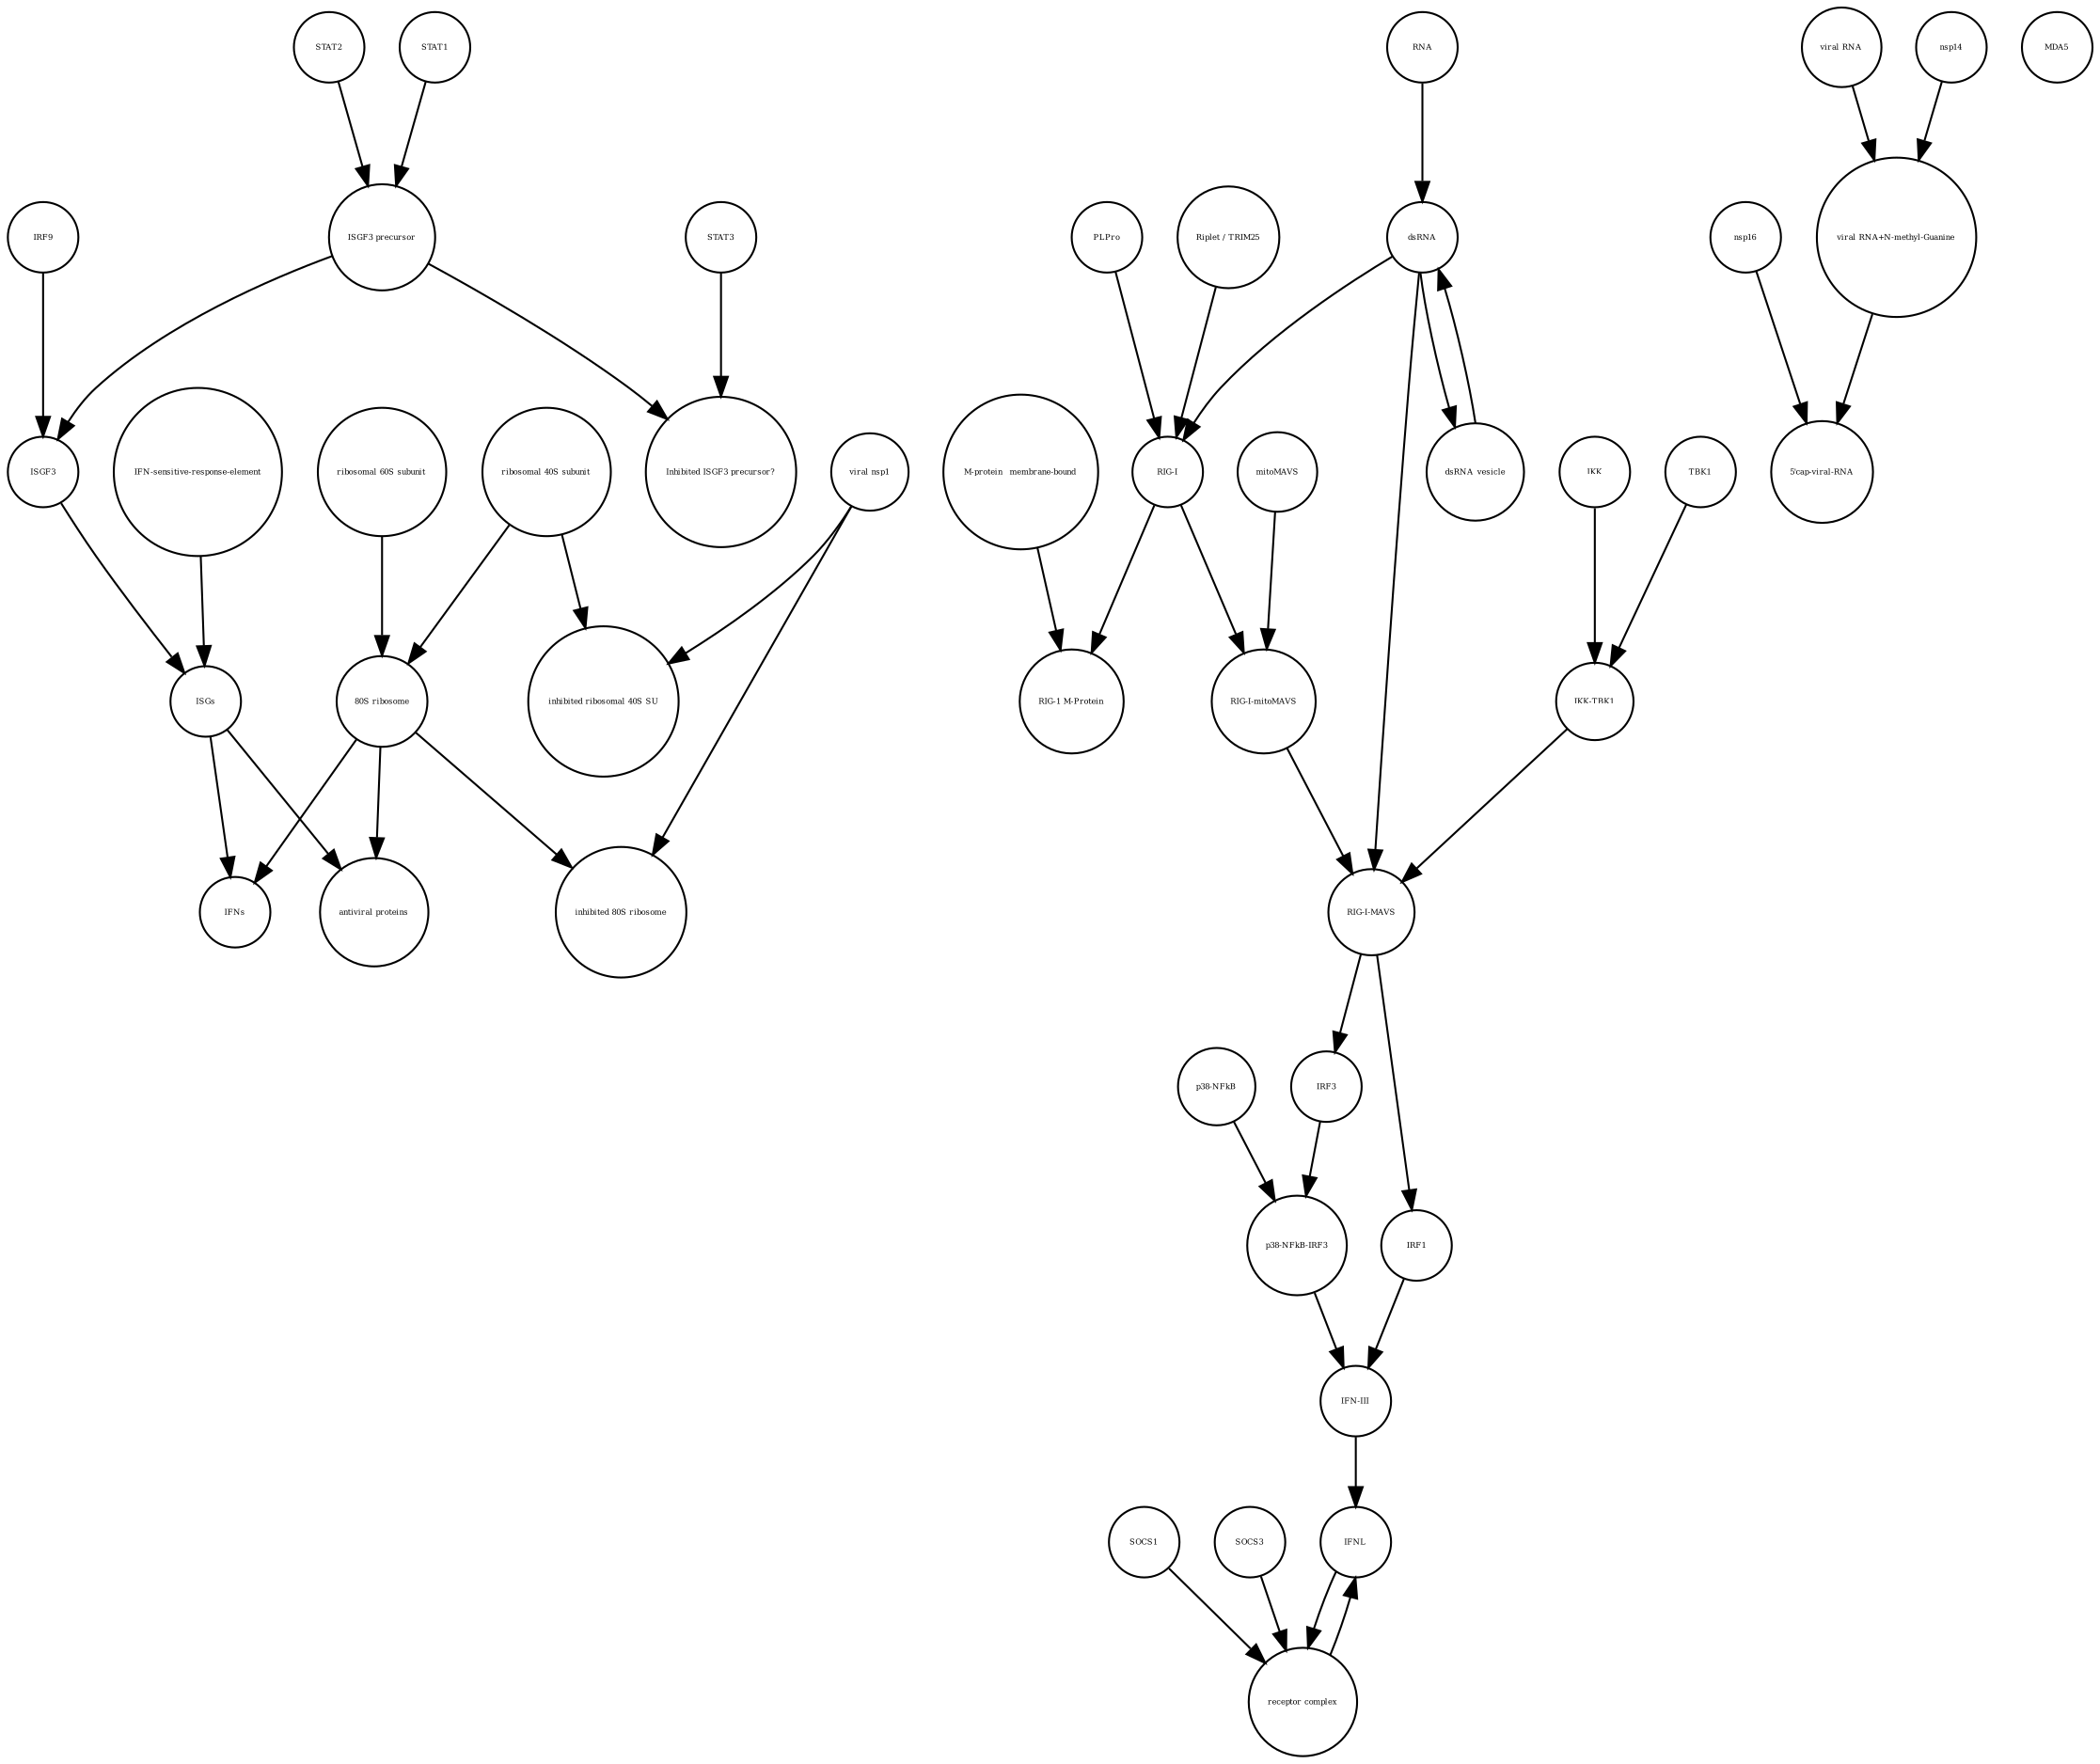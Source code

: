 strict digraph  {
"80S ribosome" [annotation="", bipartite=0, cls=complex, fontsize=4, label="80S ribosome", shape=circle];
IRF9 [annotation="", bipartite=0, cls=macromolecule, fontsize=4, label=IRF9, shape=circle];
"RIG-I-MAVS" [annotation="", bipartite=0, cls=complex, fontsize=4, label="RIG-I-MAVS", shape=circle];
"inhibited ribosomal 40S SU" [annotation="urn_miriam_doi_10.1101%2F2020.05.18.102467", bipartite=0, cls=complex, fontsize=4, label="inhibited ribosomal 40S SU", shape=circle];
"antiviral proteins" [annotation="", bipartite=0, cls=macromolecule, fontsize=4, label="antiviral proteins", shape=circle];
"ribosomal 60S subunit" [annotation="", bipartite=0, cls=complex, fontsize=4, label="ribosomal 60S subunit", shape=circle];
dsRNA [annotation="", bipartite=0, cls="nucleic acid feature", fontsize=4, label=dsRNA, shape=circle];
IKK [annotation="", bipartite=0, cls=macromolecule, fontsize=4, label=IKK, shape=circle];
"RIG-I" [annotation="", bipartite=0, cls=macromolecule, fontsize=4, label="RIG-I", shape=circle];
STAT2 [annotation="", bipartite=0, cls=macromolecule, fontsize=4, label=STAT2, shape=circle];
"M-protein_ membrane-bound" [annotation="", bipartite=0, cls=macromolecule, fontsize=4, label="M-protein_ membrane-bound", shape=circle];
"5'cap-viral-RNA" [annotation="", bipartite=0, cls="nucleic acid feature", fontsize=4, label="5'cap-viral-RNA", shape=circle];
ISGF3 [annotation="", bipartite=0, cls=complex, fontsize=4, label=ISGF3, shape=circle];
dsRNA_vesicle [annotation="", bipartite=0, cls="nucleic acid feature", fontsize=4, label=dsRNA_vesicle, shape=circle];
RNA [annotation="", bipartite=0, cls="nucleic acid feature", fontsize=4, label=RNA, shape=circle];
"Inhibited ISGF3 precursor?" [annotation="", bipartite=0, cls=complex, fontsize=4, label="Inhibited ISGF3 precursor?", shape=circle];
"inhibited 80S ribosome" [annotation="", bipartite=0, cls=complex, fontsize=4, label="inhibited 80S ribosome", shape=circle];
IFNL [annotation="", bipartite=0, cls=macromolecule, fontsize=4, label=IFNL, shape=circle];
"IFN-sensitive-response-element" [annotation="", bipartite=0, cls="nucleic acid feature", fontsize=4, label="IFN-sensitive-response-element", shape=circle];
"ISGF3 precursor" [annotation="", bipartite=0, cls=complex, fontsize=4, label="ISGF3 precursor", shape=circle];
IFNs [annotation="", bipartite=0, cls=macromolecule, fontsize=4, label=IFNs, shape=circle];
TBK1 [annotation="", bipartite=0, cls=macromolecule, fontsize=4, label=TBK1, shape=circle];
ISGs [annotation="", bipartite=0, cls="nucleic acid feature", fontsize=4, label=ISGs, shape=circle];
IRF1 [annotation="", bipartite=0, cls=macromolecule, fontsize=4, label=IRF1, shape=circle];
mitoMAVS [annotation="", bipartite=0, cls=macromolecule, fontsize=4, label=mitoMAVS, shape=circle];
PLPro [annotation="", bipartite=0, cls=macromolecule, fontsize=4, label=PLPro, shape=circle];
"RIG-1 M-Protein" [annotation="", bipartite=0, cls=complex, fontsize=4, label="RIG-1 M-Protein", shape=circle];
"Riplet / TRIM25" [annotation="", bipartite=0, cls=macromolecule, fontsize=4, label="Riplet / TRIM25", shape=circle];
IRF3 [annotation="", bipartite=0, cls=macromolecule, fontsize=4, label=IRF3, shape=circle];
"viral RNA" [annotation="", bipartite=0, cls="nucleic acid feature", fontsize=4, label="viral RNA", shape=circle];
SOCS1 [annotation="", bipartite=0, cls=macromolecule, fontsize=4, label=SOCS1, shape=circle];
"RIG-I-mitoMAVS" [annotation="", bipartite=0, cls=complex, fontsize=4, label="RIG-I-mitoMAVS", shape=circle];
nsp16 [annotation="", bipartite=0, cls=macromolecule, fontsize=4, label=nsp16, shape=circle];
"IFN-III" [annotation="", bipartite=0, cls=macromolecule, fontsize=4, label="IFN-III", shape=circle];
"p38-NFkB-IRF3" [annotation="", bipartite=0, cls=complex, fontsize=4, label="p38-NFkB-IRF3", shape=circle];
nsp14 [annotation="", bipartite=0, cls=macromolecule, fontsize=4, label=nsp14, shape=circle];
STAT1 [annotation="", bipartite=0, cls=macromolecule, fontsize=4, label=STAT1, shape=circle];
MDA5 [annotation="", bipartite=0, cls=macromolecule, fontsize=4, label=MDA5, shape=circle];
"viral RNA+N-methyl-Guanine" [annotation="", bipartite=0, cls="nucleic acid feature", fontsize=4, label="viral RNA+N-methyl-Guanine", shape=circle];
"IKK-TBK1" [annotation="", bipartite=0, cls=complex, fontsize=4, label="IKK-TBK1", shape=circle];
"p38-NFkB" [annotation="", bipartite=0, cls=complex, fontsize=4, label="p38-NFkB", shape=circle];
SOCS3 [annotation="", bipartite=0, cls=macromolecule, fontsize=4, label=SOCS3, shape=circle];
"ribosomal 40S subunit" [annotation="", bipartite=0, cls=complex, fontsize=4, label="ribosomal 40S subunit", shape=circle];
STAT3 [annotation="", bipartite=0, cls=macromolecule, fontsize=4, label=STAT3, shape=circle];
"viral nsp1" [annotation="", bipartite=0, cls=macromolecule, fontsize=4, label="viral nsp1", shape=circle];
"receptor complex" [annotation="", bipartite=0, cls=complex, fontsize=4, label="receptor complex", shape=circle];
"80S ribosome" -> "inhibited 80S ribosome"  [annotation="", interaction_type=production];
"80S ribosome" -> IFNs  [annotation="", interaction_type=catalysis];
"80S ribosome" -> "antiviral proteins"  [annotation="", interaction_type=catalysis];
IRF9 -> ISGF3  [annotation="", interaction_type=production];
"RIG-I-MAVS" -> IRF3  [annotation="", interaction_type=stimulation];
"RIG-I-MAVS" -> IRF1  [annotation="", interaction_type=catalysis];
"ribosomal 60S subunit" -> "80S ribosome"  [annotation="", interaction_type=production];
dsRNA -> dsRNA_vesicle  [annotation="", interaction_type=production];
dsRNA -> "RIG-I-MAVS"  [annotation="", interaction_type="necessary stimulation"];
dsRNA -> "RIG-I"  [annotation="", interaction_type="necessary stimulation"];
IKK -> "IKK-TBK1"  [annotation="", interaction_type=production];
"RIG-I" -> "RIG-I-mitoMAVS"  [annotation="", interaction_type=production];
"RIG-I" -> "RIG-1 M-Protein"  [annotation="", interaction_type=production];
STAT2 -> "ISGF3 precursor"  [annotation="", interaction_type=production];
"M-protein_ membrane-bound" -> "RIG-1 M-Protein"  [annotation="", interaction_type=production];
ISGF3 -> ISGs  [annotation="", interaction_type="necessary stimulation"];
dsRNA_vesicle -> dsRNA  [annotation="", interaction_type=production];
RNA -> dsRNA  [annotation="", interaction_type=production];
IFNL -> "receptor complex"  [annotation="", interaction_type=stimulation];
"IFN-sensitive-response-element" -> ISGs  [annotation="", interaction_type=production];
"ISGF3 precursor" -> ISGF3  [annotation="", interaction_type=production];
"ISGF3 precursor" -> "Inhibited ISGF3 precursor?"  [annotation="", interaction_type=production];
TBK1 -> "IKK-TBK1"  [annotation="", interaction_type=production];
ISGs -> IFNs  [annotation="", interaction_type=production];
ISGs -> "antiviral proteins"  [annotation="", interaction_type=production];
IRF1 -> "IFN-III"  [annotation="", interaction_type=stimulation];
mitoMAVS -> "RIG-I-mitoMAVS"  [annotation="", interaction_type=production];
PLPro -> "RIG-I"  [annotation="", interaction_type=catalysis];
"Riplet / TRIM25" -> "RIG-I"  [annotation="", interaction_type=catalysis];
IRF3 -> "p38-NFkB-IRF3"  [annotation="", interaction_type=production];
"viral RNA" -> "viral RNA+N-methyl-Guanine"  [annotation="", interaction_type=production];
SOCS1 -> "receptor complex"  [annotation="", interaction_type=production];
"RIG-I-mitoMAVS" -> "RIG-I-MAVS"  [annotation="", interaction_type=production];
nsp16 -> "5'cap-viral-RNA"  [annotation="urn_miriam_doi_10.1016%2Fj.chom.2020.05.008", interaction_type=catalysis];
"IFN-III" -> IFNL  [annotation="", interaction_type=production];
"p38-NFkB-IRF3" -> "IFN-III"  [annotation="", interaction_type=stimulation];
nsp14 -> "viral RNA+N-methyl-Guanine"  [annotation="", interaction_type=catalysis];
STAT1 -> "ISGF3 precursor"  [annotation="", interaction_type=production];
"viral RNA+N-methyl-Guanine" -> "5'cap-viral-RNA"  [annotation="", interaction_type=production];
"IKK-TBK1" -> "RIG-I-MAVS"  [annotation="", interaction_type=production];
"p38-NFkB" -> "p38-NFkB-IRF3"  [annotation="", interaction_type=production];
SOCS3 -> "receptor complex"  [annotation="", interaction_type=production];
"ribosomal 40S subunit" -> "inhibited ribosomal 40S SU"  [annotation="", interaction_type=production];
"ribosomal 40S subunit" -> "80S ribosome"  [annotation="", interaction_type=production];
STAT3 -> "Inhibited ISGF3 precursor?"  [annotation="", interaction_type=production];
"viral nsp1" -> "inhibited 80S ribosome"  [annotation="", interaction_type=production];
"viral nsp1" -> "inhibited ribosomal 40S SU"  [annotation="", interaction_type=production];
"receptor complex" -> IFNL  [annotation="", interaction_type=production];
}
